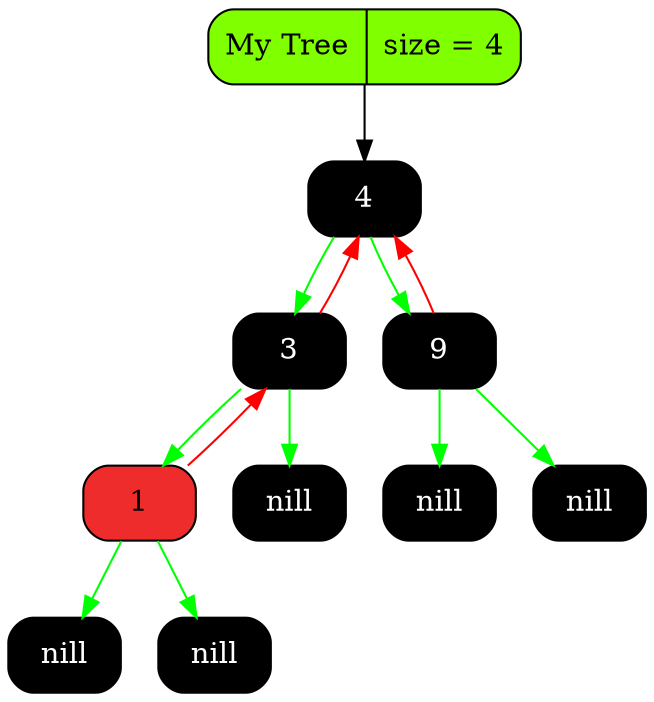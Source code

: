 digraph Tree
{
   rankdir = HR;
   node[fontsize=14];
   edge[color="black",fontcolor="blue",fontsize=12];
   tree[shape = Mrecord, style = filled, fillcolor = "chartreuse1", label = "My Tree | size = 4"];
   "0x129f04170"[shape = Mrecord, style = filled, fontcolor = "white", fillcolor = "black",   label = " <value> 4"];
  "0x129f04170" -> "0x12b104080" [color = "green"];
  "0x12b104080" -> "0x129f04170" [color = "red"];
  "0x129f04170" -> "0x129f041b0" [color = "green"];
  "0x129f041b0" -> "0x129f04170" [color = "red"];
   "0x12b104080"[shape = Mrecord, style = filled, fontcolor = "white", fillcolor = "black",   label = " <value> 3"];
  "0x12b104080" -> "0x12b004080" [color = "green"];
  "0x12b004080" -> "0x12b104080" [color = "red"];
   "0x12b104080right"[shape = Mrecord, style = filled, fontcolor = "white", fillcolor = "black",   label = " <value> nill"];
  "0x12b104080" -> "0x12b104080right" [color = "green"];
  "0x12b004080"[shape = Mrecord, style = filled, fillcolor = "firebrick2",   label = " <value> 1"];
   "0x12b004080left"[shape = Mrecord, style = filled, fontcolor = "white", fillcolor = "black",   label = " <value> nill"];
  "0x12b004080" -> "0x12b004080left" [color = "green"];
   "0x12b004080right"[shape = Mrecord, style = filled, fontcolor = "white", fillcolor = "black",   label = " <value> nill"];
  "0x12b004080" -> "0x12b004080right" [color = "green"];
   "0x129f041b0"[shape = Mrecord, style = filled, fontcolor = "white", fillcolor = "black",   label = " <value> 9"];
   "0x129f041b0left"[shape = Mrecord, style = filled, fontcolor = "white", fillcolor = "black",   label = " <value> nill"];
  "0x129f041b0" -> "0x129f041b0left" [color = "green"];
   "0x129f041b0right"[shape = Mrecord, style = filled, fontcolor = "white", fillcolor = "black",   label = " <value> nill"];
  "0x129f041b0" -> "0x129f041b0right" [color = "green"];
   tree -> "0x129f04170" [color = "gray0"];
}